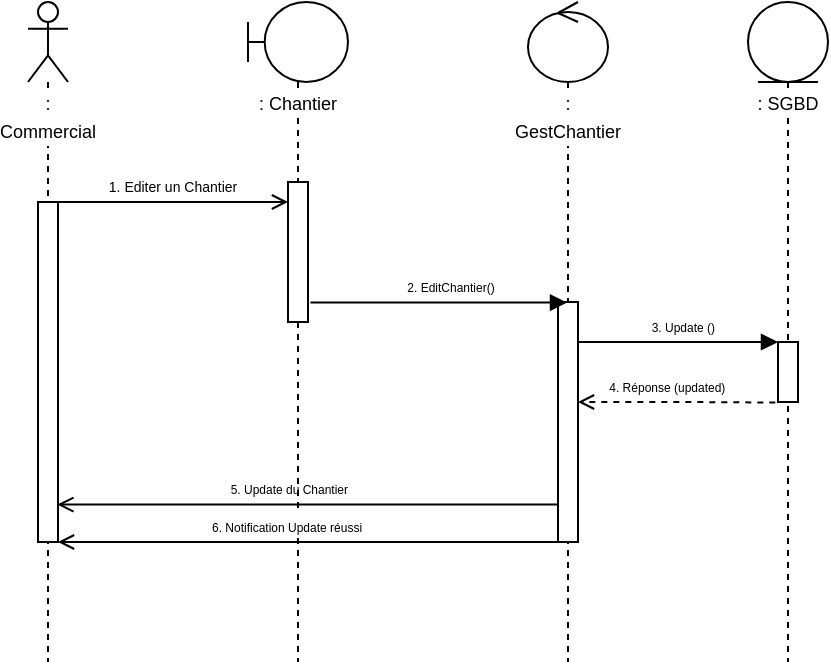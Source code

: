<mxfile version="13.3.4" type="google"><diagram id="kFxqIiGfflVkpbwv2sRW" name="Page-1"><mxGraphModel dx="852" dy="413" grid="1" gridSize="10" guides="1" tooltips="1" connect="1" arrows="1" fold="1" page="1" pageScale="1" pageWidth="827" pageHeight="1169" math="0" shadow="0"><root><mxCell id="0"/><mxCell id="1" parent="0"/><mxCell id="q_0Z74DWvRJ5Cbj8zqQ3-8" value="&lt;span style=&quot;font-size: 6px&quot;&gt;5. Update du Chantier&amp;nbsp;&lt;/span&gt;" style="html=1;verticalAlign=bottom;endArrow=open;endFill=0;entryX=0.967;entryY=0.89;entryDx=0;entryDy=0;entryPerimeter=0;" parent="1" source="erOvvMbqrTE1QlpRHogl-19" target="erOvvMbqrTE1QlpRHogl-8" edge="1"><mxGeometry x="0.088" width="80" relative="1" as="geometry"><mxPoint x="309.9" y="464.1" as="sourcePoint"/><mxPoint x="200" y="464" as="targetPoint"/><mxPoint as="offset"/></mxGeometry></mxCell><mxCell id="erOvvMbqrTE1QlpRHogl-3" value="&lt;font style=&quot;font-size: 9px&quot;&gt;: Commercial&lt;/font&gt;" style="shape=umlLifeline;participant=umlActor;perimeter=lifelinePerimeter;whiteSpace=wrap;html=1;container=1;collapsible=0;recursiveResize=0;verticalAlign=top;spacingTop=36;labelBackgroundColor=#ffffff;outlineConnect=0;" parent="1" vertex="1"><mxGeometry x="180" y="170" width="20" height="330" as="geometry"/></mxCell><mxCell id="erOvvMbqrTE1QlpRHogl-8" value="" style="html=1;points=[];perimeter=orthogonalPerimeter;" parent="erOvvMbqrTE1QlpRHogl-3" vertex="1"><mxGeometry x="5" y="100" width="10" height="170" as="geometry"/></mxCell><mxCell id="erOvvMbqrTE1QlpRHogl-5" value="&lt;font style=&quot;font-size: 9px&quot;&gt;: Chantier&lt;/font&gt;" style="shape=umlLifeline;participant=umlBoundary;perimeter=lifelinePerimeter;whiteSpace=wrap;html=1;container=1;collapsible=0;recursiveResize=0;verticalAlign=top;spacingTop=36;labelBackgroundColor=#ffffff;outlineConnect=0;" parent="1" vertex="1"><mxGeometry x="290" y="170" width="50" height="330" as="geometry"/></mxCell><mxCell id="erOvvMbqrTE1QlpRHogl-9" value="" style="html=1;points=[];perimeter=orthogonalPerimeter;" parent="erOvvMbqrTE1QlpRHogl-5" vertex="1"><mxGeometry x="20" y="90" width="10" height="70" as="geometry"/></mxCell><mxCell id="erOvvMbqrTE1QlpRHogl-10" value="&lt;font style=&quot;font-size: 7px&quot;&gt;1. Editer un Chantier&lt;/font&gt;" style="html=1;verticalAlign=bottom;endArrow=open;exitX=0.8;exitY=0;exitDx=0;exitDy=0;exitPerimeter=0;endFill=0;" parent="1" source="erOvvMbqrTE1QlpRHogl-8" edge="1"><mxGeometry width="80" relative="1" as="geometry"><mxPoint x="200" y="270" as="sourcePoint"/><mxPoint x="310" y="270" as="targetPoint"/></mxGeometry></mxCell><mxCell id="erOvvMbqrTE1QlpRHogl-19" value="&lt;font style=&quot;font-size: 9px&quot;&gt;: GestChantier&lt;/font&gt;" style="shape=umlLifeline;participant=umlControl;perimeter=lifelinePerimeter;whiteSpace=wrap;html=1;container=1;collapsible=0;recursiveResize=0;verticalAlign=top;spacingTop=36;labelBackgroundColor=#ffffff;outlineConnect=0;" parent="1" vertex="1"><mxGeometry x="430" y="170" width="40" height="330" as="geometry"/></mxCell><mxCell id="erOvvMbqrTE1QlpRHogl-31" value="" style="html=1;points=[];perimeter=orthogonalPerimeter;" parent="erOvvMbqrTE1QlpRHogl-19" vertex="1"><mxGeometry x="15" y="150" width="10" height="120" as="geometry"/></mxCell><mxCell id="erOvvMbqrTE1QlpRHogl-33" value="&lt;font style=&quot;font-size: 6px&quot;&gt;2. EditChantier()&lt;/font&gt;" style="html=1;verticalAlign=bottom;endArrow=block;exitX=1.123;exitY=0.861;exitDx=0;exitDy=0;exitPerimeter=0;endFill=1;" parent="1" source="erOvvMbqrTE1QlpRHogl-9" target="erOvvMbqrTE1QlpRHogl-19" edge="1"><mxGeometry x="0.088" width="80" relative="1" as="geometry"><mxPoint x="313" y="380" as="sourcePoint"/><mxPoint x="446" y="327" as="targetPoint"/><mxPoint as="offset"/></mxGeometry></mxCell><mxCell id="erOvvMbqrTE1QlpRHogl-69" value="&lt;font style=&quot;font-size: 9px&quot;&gt;: SGBD&lt;/font&gt;" style="shape=umlLifeline;participant=umlEntity;perimeter=lifelinePerimeter;whiteSpace=wrap;html=1;container=1;collapsible=0;recursiveResize=0;verticalAlign=top;spacingTop=36;labelBackgroundColor=#ffffff;outlineConnect=0;" parent="1" vertex="1"><mxGeometry x="540" y="170" width="40" height="330" as="geometry"/></mxCell><mxCell id="HGgp8lc5ijEwWUL0uSrv-1" value="" style="html=1;points=[];perimeter=orthogonalPerimeter;" parent="erOvvMbqrTE1QlpRHogl-69" vertex="1"><mxGeometry x="15" y="170" width="10" height="30" as="geometry"/></mxCell><mxCell id="erOvvMbqrTE1QlpRHogl-70" value="&lt;span style=&quot;font-size: 6px&quot;&gt;3. Update ()&amp;nbsp;&lt;/span&gt;" style="html=1;verticalAlign=bottom;endArrow=block;endFill=1;" parent="1" edge="1"><mxGeometry x="0.048" width="80" relative="1" as="geometry"><mxPoint x="455" y="340" as="sourcePoint"/><mxPoint x="555" y="340" as="targetPoint"/><mxPoint as="offset"/><Array as="points"><mxPoint x="510" y="340"/></Array></mxGeometry></mxCell><mxCell id="HGgp8lc5ijEwWUL0uSrv-4" value="&lt;font style=&quot;font-size: 6px&quot;&gt;4. Réponse (updated)&amp;nbsp;&lt;/font&gt;" style="html=1;verticalAlign=bottom;endArrow=open;exitX=-0.133;exitY=1.009;exitDx=0;exitDy=0;exitPerimeter=0;endFill=0;dashed=1;" parent="1" source="HGgp8lc5ijEwWUL0uSrv-1" target="erOvvMbqrTE1QlpRHogl-31" edge="1"><mxGeometry x="0.088" width="80" relative="1" as="geometry"><mxPoint x="329" y="330.3" as="sourcePoint"/><mxPoint x="459.5" y="330.3" as="targetPoint"/><mxPoint as="offset"/><Array as="points"><mxPoint x="510" y="370"/></Array></mxGeometry></mxCell><mxCell id="irgSlDQYJLAZoNhNdlqY-2" value="&lt;span style=&quot;font-size: 6px&quot;&gt;6. Notification Update réussi&lt;/span&gt;" style="html=1;verticalAlign=bottom;endArrow=open;endFill=0;entryX=1;entryY=1;entryDx=0;entryDy=0;entryPerimeter=0;exitX=-0.013;exitY=1;exitDx=0;exitDy=0;exitPerimeter=0;" edge="1" parent="1" source="erOvvMbqrTE1QlpRHogl-31" target="erOvvMbqrTE1QlpRHogl-8"><mxGeometry x="0.088" width="80" relative="1" as="geometry"><mxPoint x="440" y="440" as="sourcePoint"/><mxPoint x="200.0" y="440" as="targetPoint"/><mxPoint as="offset"/></mxGeometry></mxCell></root></mxGraphModel></diagram></mxfile>
